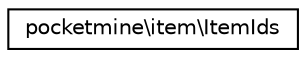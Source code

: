 digraph "Graphical Class Hierarchy"
{
 // INTERACTIVE_SVG=YES
 // LATEX_PDF_SIZE
  edge [fontname="Helvetica",fontsize="10",labelfontname="Helvetica",labelfontsize="10"];
  node [fontname="Helvetica",fontsize="10",shape=record];
  rankdir="LR";
  Node0 [label="pocketmine\\item\\ItemIds",height=0.2,width=0.4,color="black", fillcolor="white", style="filled",URL="$df/dd1/classpocketmine_1_1item_1_1_item_ids.html",tooltip=" "];
}
